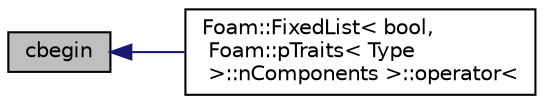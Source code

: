 digraph "cbegin"
{
  bgcolor="transparent";
  edge [fontname="Helvetica",fontsize="10",labelfontname="Helvetica",labelfontsize="10"];
  node [fontname="Helvetica",fontsize="10",shape=record];
  rankdir="LR";
  Node128 [label="cbegin",height=0.2,width=0.4,color="black", fillcolor="grey75", style="filled", fontcolor="black"];
  Node128 -> Node129 [dir="back",color="midnightblue",fontsize="10",style="solid",fontname="Helvetica"];
  Node129 [label="Foam::FixedList\< bool,\l Foam::pTraits\< Type\l \>::nComponents \>::operator\<",height=0.2,width=0.4,color="black",URL="$a27009.html#aeef6fee12fc70f89ce534696c7973abe",tooltip="Compare two FixedLists lexicographically. Takes linear time. "];
}
